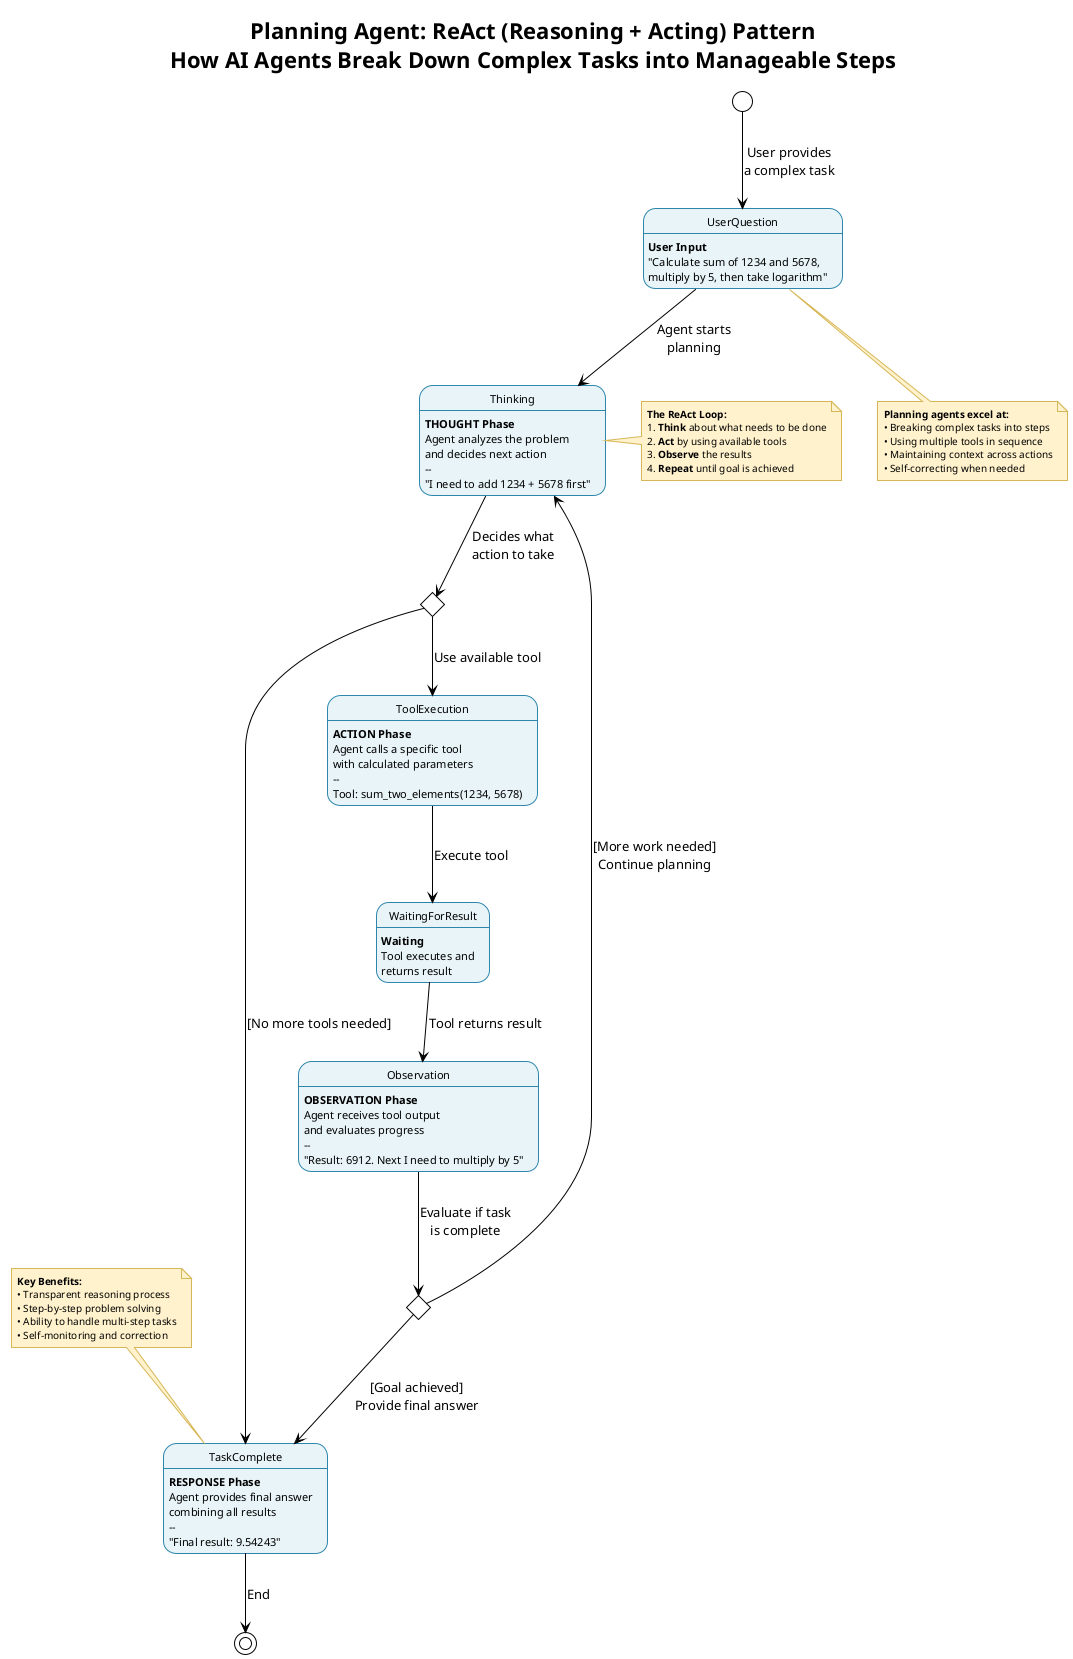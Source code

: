 @startuml Planning Agent - ReAct Pattern State Diagram
!theme plain
' skinparam backgroundColor #FAFAFA
skinparam state {
    BackgroundColor #E8F4F8
    BorderColor #2E86AB
    FontName Arial
    FontSize 11
}
skinparam note {
    BackgroundColor #FFF2CC
    BorderColor #D6B656
    FontSize 10
}

title **Planning Agent: ReAct (Reasoning + Acting) Pattern**\nHow AI Agents Break Down Complex Tasks into Manageable Steps

[*] --> UserQuestion : User provides\na complex task

state UserQuestion {
    UserQuestion : **User Input**
    UserQuestion : "Calculate sum of 1234 and 5678,\nmultiply by 5, then take logarithm"
}

state Thinking {
    Thinking : **THOUGHT Phase**
    Thinking : Agent analyzes the problem
    Thinking : and decides next action
    Thinking : --
    Thinking : "I need to add 1234 + 5678 first"
}

state ActionDecision <<choice>>

state ToolExecution {
    ToolExecution : **ACTION Phase**
    ToolExecution : Agent calls a specific tool
    ToolExecution : with calculated parameters
    ToolExecution : --
    ToolExecution : Tool: sum_two_elements(1234, 5678)
}

state WaitingForResult {
    WaitingForResult : **Waiting**
    WaitingForResult : Tool executes and
    WaitingForResult : returns result
}

state Observation {
    Observation : **OBSERVATION Phase**
    Observation : Agent receives tool output
    Observation : and evaluates progress
    Observation : --
    Observation : "Result: 6912. Next I need to multiply by 5"
}

state ProgressEvaluation <<choice>>

state TaskComplete {
    TaskComplete : **RESPONSE Phase**
    TaskComplete : Agent provides final answer
    TaskComplete : combining all results
    TaskComplete : --
    TaskComplete : "Final result: 9.54243"
}

UserQuestion --> Thinking : Agent starts\nplanning
Thinking --> ActionDecision : Decides what\naction to take
ActionDecision --> ToolExecution : Use available tool
ActionDecision --> TaskComplete : [No more tools needed]
ToolExecution --> WaitingForResult : Execute tool
WaitingForResult --> Observation : Tool returns result
Observation --> ProgressEvaluation : Evaluate if task\nis complete
ProgressEvaluation --> Thinking : [More work needed]\nContinue planning
ProgressEvaluation --> TaskComplete : [Goal achieved]\nProvide final answer
TaskComplete --> [*] : End

note right of Thinking
    **The ReAct Loop:**
    1. **Think** about what needs to be done
    2. **Act** by using available tools
    3. **Observe** the results
    4. **Repeat** until goal is achieved
end note

note bottom of UserQuestion
    **Planning agents excel at:**
    • Breaking complex tasks into steps
    • Using multiple tools in sequence
    • Maintaining context across actions
    • Self-correcting when needed
end note

note top of TaskComplete
    **Key Benefits:**
    • Transparent reasoning process
    • Step-by-step problem solving
    • Ability to handle multi-step tasks
    • Self-monitoring and correction
end note

@enduml
